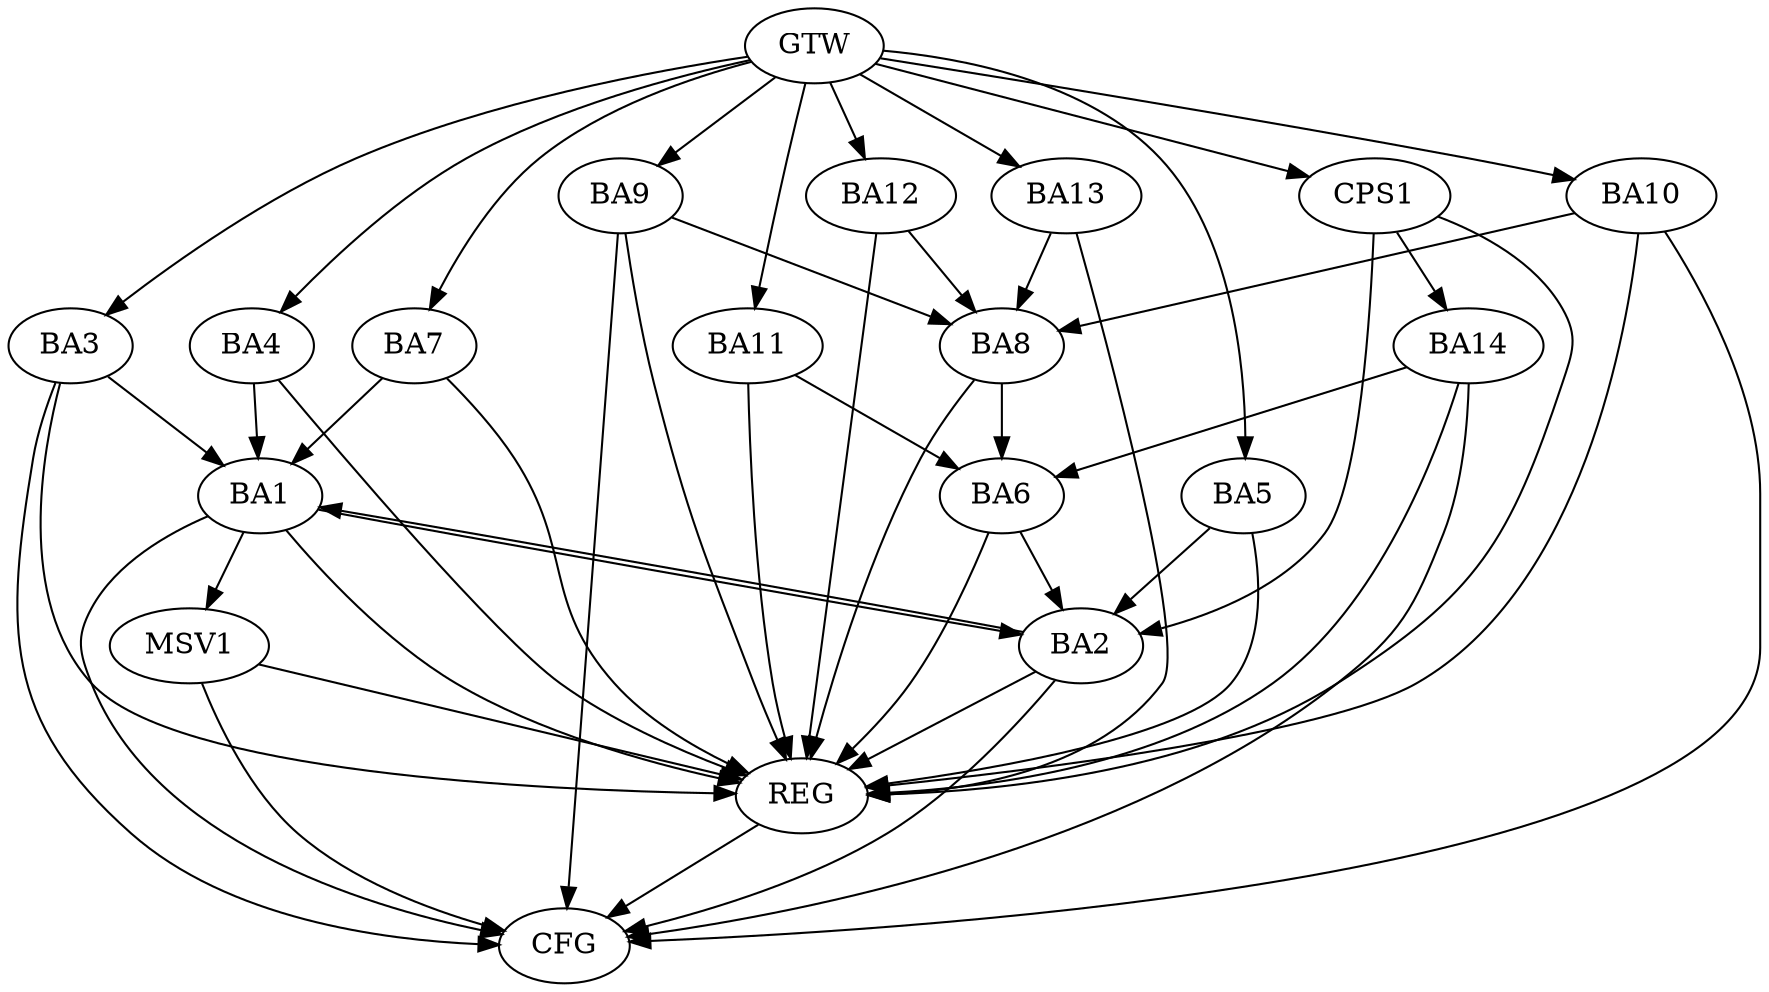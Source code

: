strict digraph G {
  BA1 [ label="BA1" ];
  BA2 [ label="BA2" ];
  BA3 [ label="BA3" ];
  BA4 [ label="BA4" ];
  BA5 [ label="BA5" ];
  BA6 [ label="BA6" ];
  BA7 [ label="BA7" ];
  BA8 [ label="BA8" ];
  BA9 [ label="BA9" ];
  BA10 [ label="BA10" ];
  BA11 [ label="BA11" ];
  BA12 [ label="BA12" ];
  BA13 [ label="BA13" ];
  BA14 [ label="BA14" ];
  CPS1 [ label="CPS1" ];
  GTW [ label="GTW" ];
  REG [ label="REG" ];
  CFG [ label="CFG" ];
  MSV1 [ label="MSV1" ];
  BA1 -> BA2;
  BA2 -> BA1;
  BA3 -> BA1;
  BA4 -> BA1;
  BA5 -> BA2;
  BA6 -> BA2;
  BA7 -> BA1;
  BA8 -> BA6;
  BA9 -> BA8;
  BA10 -> BA8;
  BA11 -> BA6;
  BA12 -> BA8;
  BA13 -> BA8;
  BA14 -> BA6;
  CPS1 -> BA2;
  CPS1 -> BA14;
  GTW -> BA3;
  GTW -> BA4;
  GTW -> BA5;
  GTW -> BA7;
  GTW -> BA9;
  GTW -> BA10;
  GTW -> BA11;
  GTW -> BA12;
  GTW -> BA13;
  GTW -> CPS1;
  BA1 -> REG;
  BA2 -> REG;
  BA3 -> REG;
  BA4 -> REG;
  BA5 -> REG;
  BA6 -> REG;
  BA7 -> REG;
  BA8 -> REG;
  BA9 -> REG;
  BA10 -> REG;
  BA11 -> REG;
  BA12 -> REG;
  BA13 -> REG;
  BA14 -> REG;
  CPS1 -> REG;
  BA2 -> CFG;
  BA9 -> CFG;
  BA10 -> CFG;
  BA14 -> CFG;
  BA3 -> CFG;
  BA1 -> CFG;
  REG -> CFG;
  BA1 -> MSV1;
  MSV1 -> REG;
  MSV1 -> CFG;
}

